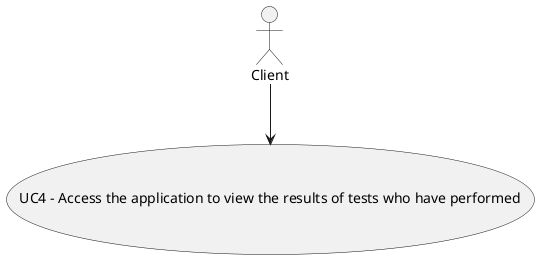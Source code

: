 @startuml
usecase "UC4 - Access the application to view the results of tests who have performed" as UC4
actor client as "Client"
client --> (UC4)
@enduml